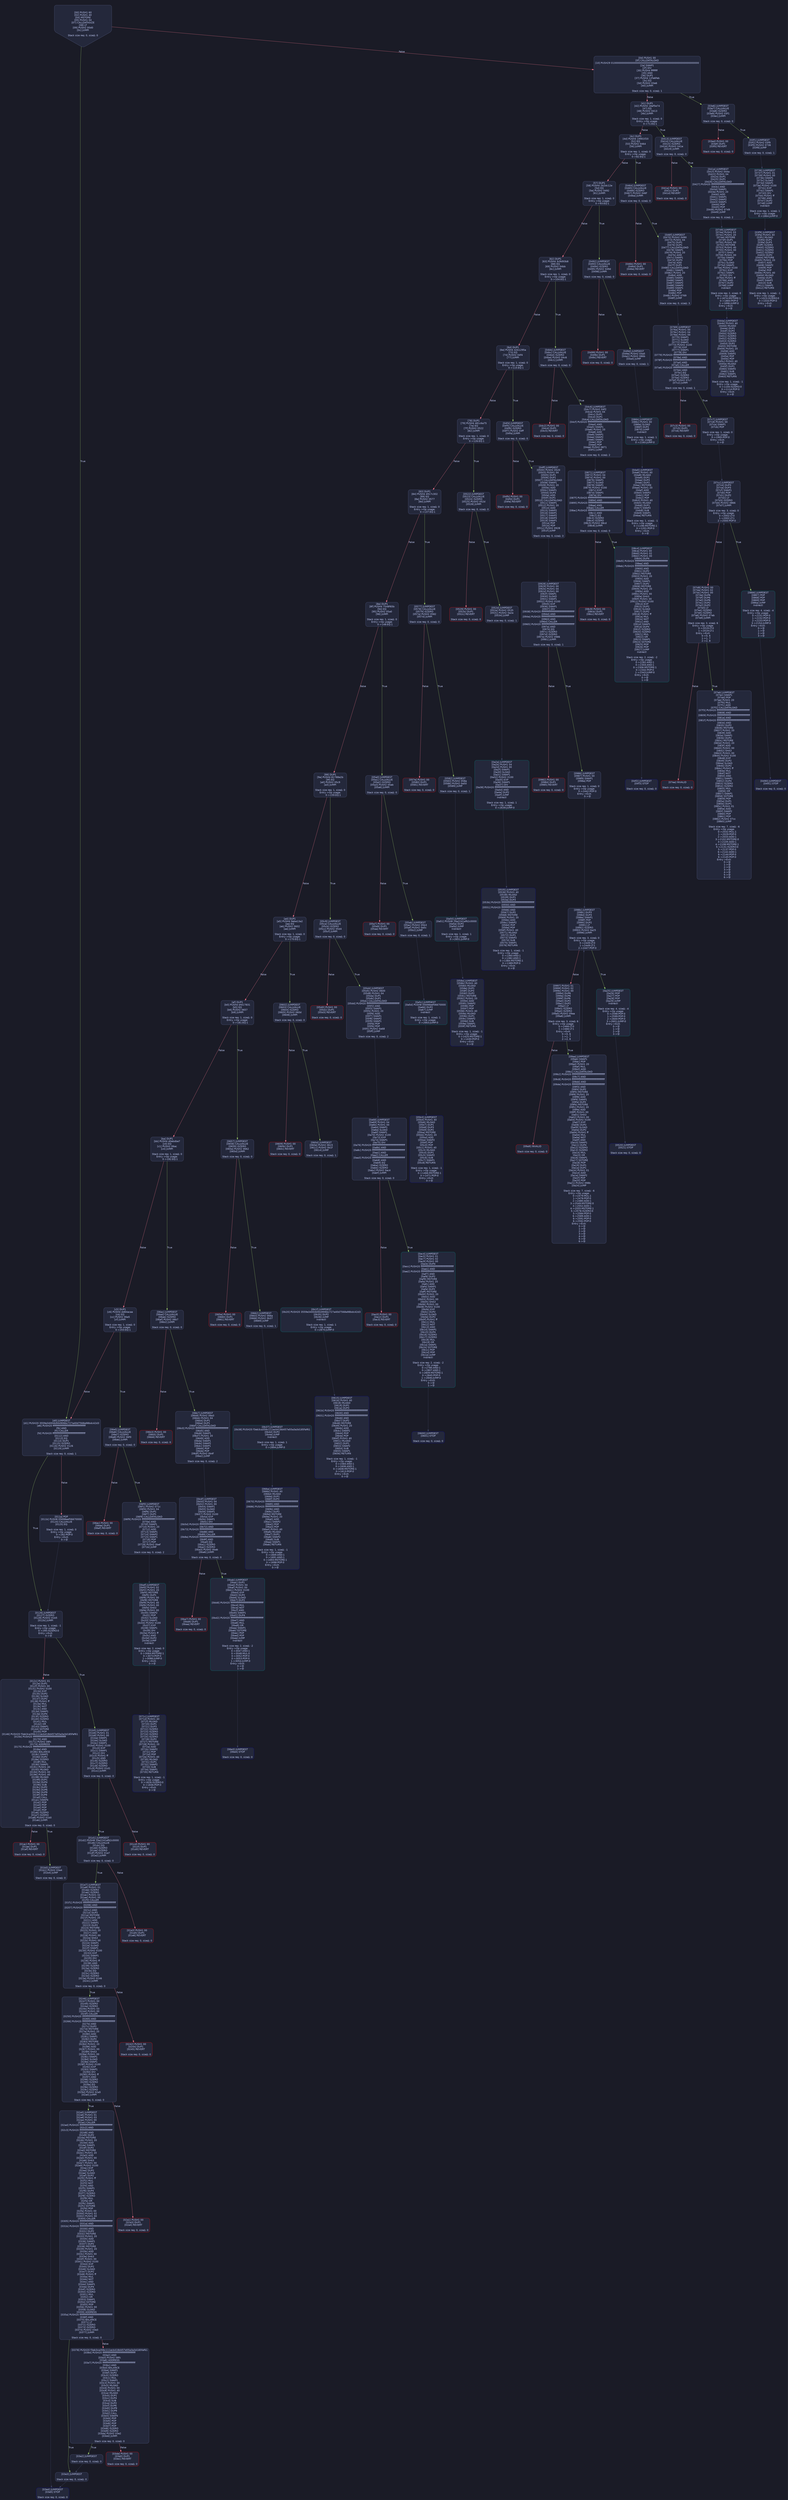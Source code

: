 digraph G {
    node [shape=box, style="filled, rounded", color="#565f89", fontcolor="#c0caf5", fontname="Helvetica", fillcolor="#24283b"];
    edge [color="#414868", fontcolor="#c0caf5", fontname="Helvetica"];
    bgcolor="#1a1b26";
    0 [ label = "[00] PUSH1 60
[02] PUSH1 40
[04] MSTORE
[05] PUSH1 04
[07] CALLDATASIZE
[08] LT
[09] PUSH2 00d0
[0c] JUMPI

Stack size req: 0, sizeΔ: 0
" shape = invhouse]
    1 [ label = "[0d] PUSH1 00
[0f] CALLDATALOAD
[10] PUSH29 0100000000000000000000000000000000000000000000000000000000
[2e] SWAP1
[2f] DIV
[30] PUSH4 ffffffff
[35] AND
[36] DUP1
[37] PUSH4 12fa6feb
[3c] EQ
[3d] PUSH2 03e6
[40] JUMPI

Stack size req: 0, sizeΔ: 1
"]
    2 [ label = "[41] DUP1
[42] PUSH4 18af5e74
[47] EQ
[48] PUSH2 0413
[4b] JUMPI

Stack size req: 1, sizeΔ: 0
Entry->Op usage:
	0->71:EQ:1
"]
    3 [ label = "[4c] DUP1
[4d] PUSH4 19901f20
[52] EQ
[53] PUSH2 0464
[56] JUMPI

Stack size req: 1, sizeΔ: 0
Entry->Op usage:
	0->82:EQ:1
"]
    4 [ label = "[57] DUP1
[58] PUSH4 2b2dc12e
[5d] EQ
[5e] PUSH2 0492
[61] JUMPI

Stack size req: 1, sizeΔ: 0
Entry->Op usage:
	0->93:EQ:1
"]
    5 [ label = "[62] DUP1
[63] PUSH4 3c9d93b8
[68] EQ
[69] PUSH2 04bb
[6c] JUMPI

Stack size req: 1, sizeΔ: 0
Entry->Op usage:
	0->104:EQ:1
"]
    6 [ label = "[6d] DUP1
[6e] PUSH4 42b1295a
[73] EQ
[74] PUSH2 04f4
[77] JUMPI

Stack size req: 1, sizeΔ: 0
Entry->Op usage:
	0->115:EQ:1
"]
    7 [ label = "[78] DUP1
[79] PUSH4 481c6a75
[7e] EQ
[7f] PUSH2 0522
[82] JUMPI

Stack size req: 1, sizeΔ: 0
Entry->Op usage:
	0->126:EQ:1
"]
    8 [ label = "[83] DUP1
[84] PUSH4 4917c302
[89] EQ
[8a] PUSH2 0577
[8d] JUMPI

Stack size req: 1, sizeΔ: 0
Entry->Op usage:
	0->137:EQ:1
"]
    9 [ label = "[8e] DUP1
[8f] PUSH4 7548f65b
[94] EQ
[95] PUSH2 05a0
[98] JUMPI

Stack size req: 1, sizeΔ: 0
Entry->Op usage:
	0->148:EQ:1
"]
    10 [ label = "[99] DUP1
[9a] PUSH4 81788e2b
[9f] EQ
[a0] PUSH2 05c9
[a3] JUMPI

Stack size req: 1, sizeΔ: 0
Entry->Op usage:
	0->159:EQ:1
"]
    11 [ label = "[a4] DUP1
[a5] PUSH4 9ebe13a2
[aa] EQ
[ab] PUSH2 0602
[ae] JUMPI

Stack size req: 1, sizeΔ: 0
Entry->Op usage:
	0->170:EQ:1
"]
    12 [ label = "[af] DUP1
[b0] PUSH4 bfd17831
[b5] EQ
[b6] PUSH2 0657
[b9] JUMPI

Stack size req: 1, sizeΔ: 0
Entry->Op usage:
	0->181:EQ:1
"]
    13 [ label = "[ba] DUP1
[bb] PUSH4 d0ebdbe7
[c0] EQ
[c1] PUSH2 06ac
[c4] JUMPI

Stack size req: 1, sizeΔ: 0
Entry->Op usage:
	0->192:EQ:1
"]
    14 [ label = "[c5] DUP1
[c6] PUSH4 dd84acaa
[cb] EQ
[cc] PUSH2 06e5
[cf] JUMPI

Stack size req: 1, sizeΔ: 0
Entry->Op usage:
	0->203:EQ:1
"]
    15 [ label = "[d0] JUMPDEST
[d1] PUSH20 3559e34004b944906bc727a40d7568a98bdc42d3
[e6] PUSH20 ffffffffffffffffffffffffffffffffffffffff
[fb] AND
[fc] CALLER
[fd] PUSH20 ffffffffffffffffffffffffffffffffffffffff
[0112] AND
[0113] EQ
[0114] DUP1
[0115] ISZERO
[0116] PUSH2 0126
[0119] JUMPI

Stack size req: 0, sizeΔ: 1
"]
    16 [ label = "[011a] POP
[011b] PUSH8 05698eef06670000
[0124] CALLVALUE
[0125] EQ

Stack size req: 1, sizeΔ: 0
Entry->Op usage:
	0->282:POP:0
Entry->Exit:
	0->😵
"]
    17 [ label = "[0126] JUMPDEST
[0127] ISZERO
[0128] PUSH2 01b5
[012b] JUMPI

Stack size req: 1, sizeΔ: -1
Entry->Op usage:
	0->295:ISZERO:0
Entry->Exit:
	0->😵
"]
    18 [ label = "[012c] PUSH1 01
[012e] DUP1
[012f] PUSH1 00
[0131] PUSH2 0100
[0134] EXP
[0135] DUP2
[0136] SLOAD
[0137] DUP2
[0138] PUSH1 ff
[013a] MUL
[013b] NOT
[013c] AND
[013d] SWAP1
[013e] DUP4
[013f] ISZERO
[0140] ISZERO
[0141] MUL
[0142] OR
[0143] SWAP1
[0144] SSTORE
[0145] POP
[0146] PUSH20 f3eb3ca356c111ecb418d457e55a3a3d185faf61
[015b] PUSH20 ffffffffffffffffffffffffffffffffffffffff
[0170] AND
[0171] PUSH2 08fc
[0174] ADDRESS
[0175] PUSH20 ffffffffffffffffffffffffffffffffffffffff
[018a] AND
[018b] BALANCE
[018c] SWAP1
[018d] DUP2
[018e] ISZERO
[018f] MUL
[0190] SWAP1
[0191] PUSH1 40
[0193] MLOAD
[0194] PUSH1 00
[0196] PUSH1 40
[0198] MLOAD
[0199] DUP1
[019a] DUP4
[019b] SUB
[019c] DUP2
[019d] DUP6
[019e] DUP9
[019f] DUP9
[01a0] CALL
[01a1] SWAP4
[01a2] POP
[01a3] POP
[01a4] POP
[01a5] POP
[01a6] ISZERO
[01a7] ISZERO
[01a8] PUSH2 01b0
[01ab] JUMPI

Stack size req: 0, sizeΔ: 0
"]
    19 [ label = "[01ac] PUSH1 00
[01ae] DUP1
[01af] REVERT

Stack size req: 0, sizeΔ: 0
" color = "red"]
    20 [ label = "[01b0] JUMPDEST
[01b1] PUSH2 03e4
[01b4] JUMP

Stack size req: 0, sizeΔ: 0
"]
    21 [ label = "[01b5] JUMPDEST
[01b6] PUSH1 01
[01b8] PUSH1 00
[01ba] SWAP1
[01bb] SLOAD
[01bc] SWAP1
[01bd] PUSH2 0100
[01c0] EXP
[01c1] SWAP1
[01c2] DIV
[01c3] PUSH1 ff
[01c5] AND
[01c6] ISZERO
[01c7] ISZERO
[01c8] ISZERO
[01c9] PUSH2 01d1
[01cc] JUMPI

Stack size req: 0, sizeΔ: 0
"]
    22 [ label = "[01cd] PUSH1 00
[01cf] DUP1
[01d0] REVERT

Stack size req: 0, sizeΔ: 0
" color = "red"]
    23 [ label = "[01d1] JUMPDEST
[01d2] PUSH8 29a2241af62c0000
[01db] CALLVALUE
[01dc] EQ
[01dd] ISZERO
[01de] ISZERO
[01df] PUSH2 01e7
[01e2] JUMPI

Stack size req: 0, sizeΔ: 0
"]
    24 [ label = "[01e3] PUSH1 00
[01e5] DUP1
[01e6] REVERT

Stack size req: 0, sizeΔ: 0
" color = "red"]
    25 [ label = "[01e7] JUMPDEST
[01e8] PUSH1 01
[01ea] ISZERO
[01eb] ISZERO
[01ec] PUSH1 02
[01ee] PUSH1 00
[01f0] CALLER
[01f1] PUSH20 ffffffffffffffffffffffffffffffffffffffff
[0206] AND
[0207] PUSH20 ffffffffffffffffffffffffffffffffffffffff
[021c] AND
[021d] DUP2
[021e] MSTORE
[021f] PUSH1 20
[0221] ADD
[0222] SWAP1
[0223] DUP2
[0224] MSTORE
[0225] PUSH1 20
[0227] ADD
[0228] PUSH1 00
[022a] SHA3
[022b] PUSH1 00
[022d] SWAP1
[022e] SLOAD
[022f] SWAP1
[0230] PUSH2 0100
[0233] EXP
[0234] SWAP1
[0235] DIV
[0236] PUSH1 ff
[0238] AND
[0239] ISZERO
[023a] ISZERO
[023b] EQ
[023c] ISZERO
[023d] ISZERO
[023e] PUSH2 0246
[0241] JUMPI

Stack size req: 0, sizeΔ: 0
"]
    26 [ label = "[0242] PUSH1 00
[0244] DUP1
[0245] REVERT

Stack size req: 0, sizeΔ: 0
" color = "red"]
    27 [ label = "[0246] JUMPDEST
[0247] PUSH1 00
[0249] ISZERO
[024a] ISZERO
[024b] PUSH1 03
[024d] PUSH1 00
[024f] CALLER
[0250] PUSH20 ffffffffffffffffffffffffffffffffffffffff
[0265] AND
[0266] PUSH20 ffffffffffffffffffffffffffffffffffffffff
[027b] AND
[027c] DUP2
[027d] MSTORE
[027e] PUSH1 20
[0280] ADD
[0281] SWAP1
[0282] DUP2
[0283] MSTORE
[0284] PUSH1 20
[0286] ADD
[0287] PUSH1 00
[0289] SHA3
[028a] PUSH1 00
[028c] SWAP1
[028d] SLOAD
[028e] SWAP1
[028f] PUSH2 0100
[0292] EXP
[0293] SWAP1
[0294] DIV
[0295] PUSH1 ff
[0297] AND
[0298] ISZERO
[0299] ISZERO
[029a] EQ
[029b] ISZERO
[029c] ISZERO
[029d] PUSH2 02a5
[02a0] JUMPI

Stack size req: 0, sizeΔ: 0
"]
    28 [ label = "[02a1] PUSH1 00
[02a3] DUP1
[02a4] REVERT

Stack size req: 0, sizeΔ: 0
" color = "red"]
    29 [ label = "[02a5] JUMPDEST
[02a6] PUSH1 01
[02a8] PUSH1 03
[02aa] PUSH1 00
[02ac] CALLER
[02ad] PUSH20 ffffffffffffffffffffffffffffffffffffffff
[02c2] AND
[02c3] PUSH20 ffffffffffffffffffffffffffffffffffffffff
[02d8] AND
[02d9] DUP2
[02da] MSTORE
[02db] PUSH1 20
[02dd] ADD
[02de] SWAP1
[02df] DUP2
[02e0] MSTORE
[02e1] PUSH1 20
[02e3] ADD
[02e4] PUSH1 00
[02e6] SHA3
[02e7] PUSH1 00
[02e9] PUSH2 0100
[02ec] EXP
[02ed] DUP2
[02ee] SLOAD
[02ef] DUP2
[02f0] PUSH1 ff
[02f2] MUL
[02f3] NOT
[02f4] AND
[02f5] SWAP1
[02f6] DUP4
[02f7] ISZERO
[02f8] ISZERO
[02f9] MUL
[02fa] OR
[02fb] SWAP1
[02fc] SSTORE
[02fd] POP
[02fe] PUSH1 00
[0300] PUSH1 02
[0302] PUSH1 00
[0304] CALLER
[0305] PUSH20 ffffffffffffffffffffffffffffffffffffffff
[031a] AND
[031b] PUSH20 ffffffffffffffffffffffffffffffffffffffff
[0330] AND
[0331] DUP2
[0332] MSTORE
[0333] PUSH1 20
[0335] ADD
[0336] SWAP1
[0337] DUP2
[0338] MSTORE
[0339] PUSH1 20
[033b] ADD
[033c] PUSH1 00
[033e] SHA3
[033f] PUSH1 00
[0341] PUSH2 0100
[0344] EXP
[0345] DUP2
[0346] SLOAD
[0347] DUP2
[0348] PUSH1 ff
[034a] MUL
[034b] NOT
[034c] AND
[034d] SWAP1
[034e] DUP4
[034f] ISZERO
[0350] ISZERO
[0351] MUL
[0352] OR
[0353] SWAP1
[0354] SSTORE
[0355] POP
[0356] PUSH1 00
[0358] SLOAD
[0359] ADDRESS
[035a] PUSH20 ffffffffffffffffffffffffffffffffffffffff
[036f] AND
[0370] BALANCE
[0371] LT
[0372] ISZERO
[0373] ISZERO
[0374] PUSH2 03e3
[0377] JUMPI

Stack size req: 0, sizeΔ: 0
"]
    30 [ label = "[0378] PUSH20 f3eb3ca356c111ecb418d457e55a3a3d185faf61
[038d] PUSH20 ffffffffffffffffffffffffffffffffffffffff
[03a2] AND
[03a3] PUSH2 08fc
[03a6] ADDRESS
[03a7] PUSH20 ffffffffffffffffffffffffffffffffffffffff
[03bc] AND
[03bd] BALANCE
[03be] SWAP1
[03bf] DUP2
[03c0] ISZERO
[03c1] MUL
[03c2] SWAP1
[03c3] PUSH1 40
[03c5] MLOAD
[03c6] PUSH1 00
[03c8] PUSH1 40
[03ca] MLOAD
[03cb] DUP1
[03cc] DUP4
[03cd] SUB
[03ce] DUP2
[03cf] DUP6
[03d0] DUP9
[03d1] DUP9
[03d2] CALL
[03d3] SWAP4
[03d4] POP
[03d5] POP
[03d6] POP
[03d7] POP
[03d8] ISZERO
[03d9] ISZERO
[03da] PUSH2 03e2
[03dd] JUMPI

Stack size req: 0, sizeΔ: 0
"]
    31 [ label = "[03de] PUSH1 00
[03e0] DUP1
[03e1] REVERT

Stack size req: 0, sizeΔ: 0
" color = "red"]
    32 [ label = "[03e2] JUMPDEST

Stack size req: 0, sizeΔ: 0
"]
    33 [ label = "[03e3] JUMPDEST

Stack size req: 0, sizeΔ: 0
"]
    34 [ label = "[03e4] JUMPDEST
[03e5] STOP

Stack size req: 0, sizeΔ: 0
" color = "darkblue"]
    35 [ label = "[03e6] JUMPDEST
[03e7] CALLVALUE
[03e8] ISZERO
[03e9] PUSH2 03f1
[03ec] JUMPI

Stack size req: 0, sizeΔ: 0
"]
    36 [ label = "[03ed] PUSH1 00
[03ef] DUP1
[03f0] REVERT

Stack size req: 0, sizeΔ: 0
" color = "red"]
    37 [ label = "[03f1] JUMPDEST
[03f2] PUSH2 03f9
[03f5] PUSH2 0736
[03f8] JUMP

Stack size req: 0, sizeΔ: 1
"]
    38 [ label = "[03f9] JUMPDEST
[03fa] PUSH1 40
[03fc] MLOAD
[03fd] DUP1
[03fe] DUP3
[03ff] ISZERO
[0400] ISZERO
[0401] ISZERO
[0402] ISZERO
[0403] DUP2
[0404] MSTORE
[0405] PUSH1 20
[0407] ADD
[0408] SWAP2
[0409] POP
[040a] POP
[040b] PUSH1 40
[040d] MLOAD
[040e] DUP1
[040f] SWAP2
[0410] SUB
[0411] SWAP1
[0412] RETURN

Stack size req: 1, sizeΔ: -1
Entry->Op usage:
	0->1023:ISZERO:0
	0->1033:POP:0
Entry->Exit:
	0->😵
" color = "darkblue"]
    39 [ label = "[0413] JUMPDEST
[0414] CALLVALUE
[0415] ISZERO
[0416] PUSH2 041e
[0419] JUMPI

Stack size req: 0, sizeΔ: 0
"]
    40 [ label = "[041a] PUSH1 00
[041c] DUP1
[041d] REVERT

Stack size req: 0, sizeΔ: 0
" color = "red"]
    41 [ label = "[041e] JUMPDEST
[041f] PUSH2 044a
[0422] PUSH1 04
[0424] DUP1
[0425] DUP1
[0426] CALLDATALOAD
[0427] PUSH20 ffffffffffffffffffffffffffffffffffffffff
[043c] AND
[043d] SWAP1
[043e] PUSH1 20
[0440] ADD
[0441] SWAP1
[0442] SWAP2
[0443] SWAP1
[0444] POP
[0445] POP
[0446] PUSH2 0749
[0449] JUMP

Stack size req: 0, sizeΔ: 2
"]
    42 [ label = "[044a] JUMPDEST
[044b] PUSH1 40
[044d] MLOAD
[044e] DUP1
[044f] DUP3
[0450] ISZERO
[0451] ISZERO
[0452] ISZERO
[0453] ISZERO
[0454] DUP2
[0455] MSTORE
[0456] PUSH1 20
[0458] ADD
[0459] SWAP2
[045a] POP
[045b] POP
[045c] PUSH1 40
[045e] MLOAD
[045f] DUP1
[0460] SWAP2
[0461] SUB
[0462] SWAP1
[0463] RETURN

Stack size req: 1, sizeΔ: -1
Entry->Op usage:
	0->1104:ISZERO:0
	0->1114:POP:0
Entry->Exit:
	0->😵
" color = "darkblue"]
    43 [ label = "[0464] JUMPDEST
[0465] CALLVALUE
[0466] ISZERO
[0467] PUSH2 046f
[046a] JUMPI

Stack size req: 0, sizeΔ: 0
"]
    44 [ label = "[046b] PUSH1 00
[046d] DUP1
[046e] REVERT

Stack size req: 0, sizeΔ: 0
" color = "red"]
    45 [ label = "[046f] JUMPDEST
[0470] PUSH2 0490
[0473] PUSH1 04
[0475] DUP1
[0476] DUP1
[0477] CALLDATALOAD
[0478] SWAP1
[0479] PUSH1 20
[047b] ADD
[047c] SWAP1
[047d] DUP3
[047e] ADD
[047f] DUP1
[0480] CALLDATALOAD
[0481] SWAP1
[0482] PUSH1 20
[0484] ADD
[0485] SWAP2
[0486] SWAP1
[0487] SWAP2
[0488] SWAP3
[0489] SWAP1
[048a] POP
[048b] POP
[048c] PUSH2 0769
[048f] JUMP

Stack size req: 0, sizeΔ: 3
"]
    46 [ label = "[0490] JUMPDEST
[0491] STOP

Stack size req: 0, sizeΔ: 0
" color = "darkblue"]
    47 [ label = "[0492] JUMPDEST
[0493] CALLVALUE
[0494] ISZERO
[0495] PUSH2 049d
[0498] JUMPI

Stack size req: 0, sizeΔ: 0
"]
    48 [ label = "[0499] PUSH1 00
[049b] DUP1
[049c] REVERT

Stack size req: 0, sizeΔ: 0
" color = "red"]
    49 [ label = "[049d] JUMPDEST
[049e] PUSH2 04a5
[04a1] PUSH2 086b
[04a4] JUMP

Stack size req: 0, sizeΔ: 1
"]
    50 [ label = "[04a5] JUMPDEST
[04a6] PUSH1 40
[04a8] MLOAD
[04a9] DUP1
[04aa] DUP3
[04ab] DUP2
[04ac] MSTORE
[04ad] PUSH1 20
[04af] ADD
[04b0] SWAP2
[04b1] POP
[04b2] POP
[04b3] PUSH1 40
[04b5] MLOAD
[04b6] DUP1
[04b7] SWAP2
[04b8] SUB
[04b9] SWAP1
[04ba] RETURN

Stack size req: 1, sizeΔ: -1
Entry->Op usage:
	0->1196:MSTORE:1
	0->1201:POP:0
Entry->Exit:
	0->😵
" color = "darkblue"]
    51 [ label = "[04bb] JUMPDEST
[04bc] CALLVALUE
[04bd] ISZERO
[04be] PUSH2 04c6
[04c1] JUMPI

Stack size req: 0, sizeΔ: 0
"]
    52 [ label = "[04c2] PUSH1 00
[04c4] DUP1
[04c5] REVERT

Stack size req: 0, sizeΔ: 0
" color = "red"]
    53 [ label = "[04c6] JUMPDEST
[04c7] PUSH2 04f2
[04ca] PUSH1 04
[04cc] DUP1
[04cd] DUP1
[04ce] CALLDATALOAD
[04cf] PUSH20 ffffffffffffffffffffffffffffffffffffffff
[04e4] AND
[04e5] SWAP1
[04e6] PUSH1 20
[04e8] ADD
[04e9] SWAP1
[04ea] SWAP2
[04eb] SWAP1
[04ec] POP
[04ed] POP
[04ee] PUSH2 0871
[04f1] JUMP

Stack size req: 0, sizeΔ: 2
"]
    54 [ label = "[04f2] JUMPDEST
[04f3] STOP

Stack size req: 0, sizeΔ: 0
" color = "darkblue"]
    55 [ label = "[04f4] JUMPDEST
[04f5] CALLVALUE
[04f6] ISZERO
[04f7] PUSH2 04ff
[04fa] JUMPI

Stack size req: 0, sizeΔ: 0
"]
    56 [ label = "[04fb] PUSH1 00
[04fd] DUP1
[04fe] REVERT

Stack size req: 0, sizeΔ: 0
" color = "red"]
    57 [ label = "[04ff] JUMPDEST
[0500] PUSH2 0520
[0503] PUSH1 04
[0505] DUP1
[0506] DUP1
[0507] CALLDATALOAD
[0508] SWAP1
[0509] PUSH1 20
[050b] ADD
[050c] SWAP1
[050d] DUP3
[050e] ADD
[050f] DUP1
[0510] CALLDATALOAD
[0511] SWAP1
[0512] PUSH1 20
[0514] ADD
[0515] SWAP2
[0516] SWAP1
[0517] SWAP2
[0518] SWAP3
[0519] SWAP1
[051a] POP
[051b] POP
[051c] PUSH2 0928
[051f] JUMP

Stack size req: 0, sizeΔ: 3
"]
    58 [ label = "[0520] JUMPDEST
[0521] STOP

Stack size req: 0, sizeΔ: 0
" color = "darkblue"]
    59 [ label = "[0522] JUMPDEST
[0523] CALLVALUE
[0524] ISZERO
[0525] PUSH2 052d
[0528] JUMPI

Stack size req: 0, sizeΔ: 0
"]
    60 [ label = "[0529] PUSH1 00
[052b] DUP1
[052c] REVERT

Stack size req: 0, sizeΔ: 0
" color = "red"]
    61 [ label = "[052d] JUMPDEST
[052e] PUSH2 0535
[0531] PUSH2 0a2a
[0534] JUMP

Stack size req: 0, sizeΔ: 1
"]
    62 [ label = "[0535] JUMPDEST
[0536] PUSH1 40
[0538] MLOAD
[0539] DUP1
[053a] DUP3
[053b] PUSH20 ffffffffffffffffffffffffffffffffffffffff
[0550] AND
[0551] PUSH20 ffffffffffffffffffffffffffffffffffffffff
[0566] AND
[0567] DUP2
[0568] MSTORE
[0569] PUSH1 20
[056b] ADD
[056c] SWAP2
[056d] POP
[056e] POP
[056f] PUSH1 40
[0571] MLOAD
[0572] DUP1
[0573] SWAP2
[0574] SUB
[0575] SWAP1
[0576] RETURN

Stack size req: 1, sizeΔ: -1
Entry->Op usage:
	0->1360:AND:1
	0->1382:AND:1
	0->1384:MSTORE:1
	0->1389:POP:0
Entry->Exit:
	0->😵
" color = "darkblue"]
    63 [ label = "[0577] JUMPDEST
[0578] CALLVALUE
[0579] ISZERO
[057a] PUSH2 0582
[057d] JUMPI

Stack size req: 0, sizeΔ: 0
"]
    64 [ label = "[057e] PUSH1 00
[0580] DUP1
[0581] REVERT

Stack size req: 0, sizeΔ: 0
" color = "red"]
    65 [ label = "[0582] JUMPDEST
[0583] PUSH2 058a
[0586] PUSH2 0a50
[0589] JUMP

Stack size req: 0, sizeΔ: 1
"]
    66 [ label = "[058a] JUMPDEST
[058b] PUSH1 40
[058d] MLOAD
[058e] DUP1
[058f] DUP3
[0590] DUP2
[0591] MSTORE
[0592] PUSH1 20
[0594] ADD
[0595] SWAP2
[0596] POP
[0597] POP
[0598] PUSH1 40
[059a] MLOAD
[059b] DUP1
[059c] SWAP2
[059d] SUB
[059e] SWAP1
[059f] RETURN

Stack size req: 1, sizeΔ: -1
Entry->Op usage:
	0->1425:MSTORE:1
	0->1430:POP:0
Entry->Exit:
	0->😵
" color = "darkblue"]
    67 [ label = "[05a0] JUMPDEST
[05a1] CALLVALUE
[05a2] ISZERO
[05a3] PUSH2 05ab
[05a6] JUMPI

Stack size req: 0, sizeΔ: 0
"]
    68 [ label = "[05a7] PUSH1 00
[05a9] DUP1
[05aa] REVERT

Stack size req: 0, sizeΔ: 0
" color = "red"]
    69 [ label = "[05ab] JUMPDEST
[05ac] PUSH2 05b3
[05af] PUSH2 0a5c
[05b2] JUMP

Stack size req: 0, sizeΔ: 1
"]
    70 [ label = "[05b3] JUMPDEST
[05b4] PUSH1 40
[05b6] MLOAD
[05b7] DUP1
[05b8] DUP3
[05b9] DUP2
[05ba] MSTORE
[05bb] PUSH1 20
[05bd] ADD
[05be] SWAP2
[05bf] POP
[05c0] POP
[05c1] PUSH1 40
[05c3] MLOAD
[05c4] DUP1
[05c5] SWAP2
[05c6] SUB
[05c7] SWAP1
[05c8] RETURN

Stack size req: 1, sizeΔ: -1
Entry->Op usage:
	0->1466:MSTORE:1
	0->1471:POP:0
Entry->Exit:
	0->😵
" color = "darkblue"]
    71 [ label = "[05c9] JUMPDEST
[05ca] CALLVALUE
[05cb] ISZERO
[05cc] PUSH2 05d4
[05cf] JUMPI

Stack size req: 0, sizeΔ: 0
"]
    72 [ label = "[05d0] PUSH1 00
[05d2] DUP1
[05d3] REVERT

Stack size req: 0, sizeΔ: 0
" color = "red"]
    73 [ label = "[05d4] JUMPDEST
[05d5] PUSH2 0600
[05d8] PUSH1 04
[05da] DUP1
[05db] DUP1
[05dc] CALLDATALOAD
[05dd] PUSH20 ffffffffffffffffffffffffffffffffffffffff
[05f2] AND
[05f3] SWAP1
[05f4] PUSH1 20
[05f6] ADD
[05f7] SWAP1
[05f8] SWAP2
[05f9] SWAP1
[05fa] POP
[05fb] POP
[05fc] PUSH2 0a68
[05ff] JUMP

Stack size req: 0, sizeΔ: 2
"]
    74 [ label = "[0600] JUMPDEST
[0601] STOP

Stack size req: 0, sizeΔ: 0
" color = "darkblue"]
    75 [ label = "[0602] JUMPDEST
[0603] CALLVALUE
[0604] ISZERO
[0605] PUSH2 060d
[0608] JUMPI

Stack size req: 0, sizeΔ: 0
"]
    76 [ label = "[0609] PUSH1 00
[060b] DUP1
[060c] REVERT

Stack size req: 0, sizeΔ: 0
" color = "red"]
    77 [ label = "[060d] JUMPDEST
[060e] PUSH2 0615
[0611] PUSH2 0b1f
[0614] JUMP

Stack size req: 0, sizeΔ: 1
"]
    78 [ label = "[0615] JUMPDEST
[0616] PUSH1 40
[0618] MLOAD
[0619] DUP1
[061a] DUP3
[061b] PUSH20 ffffffffffffffffffffffffffffffffffffffff
[0630] AND
[0631] PUSH20 ffffffffffffffffffffffffffffffffffffffff
[0646] AND
[0647] DUP2
[0648] MSTORE
[0649] PUSH1 20
[064b] ADD
[064c] SWAP2
[064d] POP
[064e] POP
[064f] PUSH1 40
[0651] MLOAD
[0652] DUP1
[0653] SWAP2
[0654] SUB
[0655] SWAP1
[0656] RETURN

Stack size req: 1, sizeΔ: -1
Entry->Op usage:
	0->1584:AND:1
	0->1606:AND:1
	0->1608:MSTORE:1
	0->1613:POP:0
Entry->Exit:
	0->😵
" color = "darkblue"]
    79 [ label = "[0657] JUMPDEST
[0658] CALLVALUE
[0659] ISZERO
[065a] PUSH2 0662
[065d] JUMPI

Stack size req: 0, sizeΔ: 0
"]
    80 [ label = "[065e] PUSH1 00
[0660] DUP1
[0661] REVERT

Stack size req: 0, sizeΔ: 0
" color = "red"]
    81 [ label = "[0662] JUMPDEST
[0663] PUSH2 066a
[0666] PUSH2 0b37
[0669] JUMP

Stack size req: 0, sizeΔ: 1
"]
    82 [ label = "[066a] JUMPDEST
[066b] PUSH1 40
[066d] MLOAD
[066e] DUP1
[066f] DUP3
[0670] PUSH20 ffffffffffffffffffffffffffffffffffffffff
[0685] AND
[0686] PUSH20 ffffffffffffffffffffffffffffffffffffffff
[069b] AND
[069c] DUP2
[069d] MSTORE
[069e] PUSH1 20
[06a0] ADD
[06a1] SWAP2
[06a2] POP
[06a3] POP
[06a4] PUSH1 40
[06a6] MLOAD
[06a7] DUP1
[06a8] SWAP2
[06a9] SUB
[06aa] SWAP1
[06ab] RETURN

Stack size req: 1, sizeΔ: -1
Entry->Op usage:
	0->1669:AND:1
	0->1691:AND:1
	0->1693:MSTORE:1
	0->1698:POP:0
Entry->Exit:
	0->😵
" color = "darkblue"]
    83 [ label = "[06ac] JUMPDEST
[06ad] CALLVALUE
[06ae] ISZERO
[06af] PUSH2 06b7
[06b2] JUMPI

Stack size req: 0, sizeΔ: 0
"]
    84 [ label = "[06b3] PUSH1 00
[06b5] DUP1
[06b6] REVERT

Stack size req: 0, sizeΔ: 0
" color = "red"]
    85 [ label = "[06b7] JUMPDEST
[06b8] PUSH2 06e3
[06bb] PUSH1 04
[06bd] DUP1
[06be] DUP1
[06bf] CALLDATALOAD
[06c0] PUSH20 ffffffffffffffffffffffffffffffffffffffff
[06d5] AND
[06d6] SWAP1
[06d7] PUSH1 20
[06d9] ADD
[06da] SWAP1
[06db] SWAP2
[06dc] SWAP1
[06dd] POP
[06de] POP
[06df] PUSH2 0b4f
[06e2] JUMP

Stack size req: 0, sizeΔ: 2
"]
    86 [ label = "[06e3] JUMPDEST
[06e4] STOP

Stack size req: 0, sizeΔ: 0
" color = "darkblue"]
    87 [ label = "[06e5] JUMPDEST
[06e6] CALLVALUE
[06e7] ISZERO
[06e8] PUSH2 06f0
[06eb] JUMPI

Stack size req: 0, sizeΔ: 0
"]
    88 [ label = "[06ec] PUSH1 00
[06ee] DUP1
[06ef] REVERT

Stack size req: 0, sizeΔ: 0
" color = "red"]
    89 [ label = "[06f0] JUMPDEST
[06f1] PUSH2 071c
[06f4] PUSH1 04
[06f6] DUP1
[06f7] DUP1
[06f8] CALLDATALOAD
[06f9] PUSH20 ffffffffffffffffffffffffffffffffffffffff
[070e] AND
[070f] SWAP1
[0710] PUSH1 20
[0712] ADD
[0713] SWAP1
[0714] SWAP2
[0715] SWAP1
[0716] POP
[0717] POP
[0718] PUSH2 0bef
[071b] JUMP

Stack size req: 0, sizeΔ: 2
"]
    90 [ label = "[071c] JUMPDEST
[071d] PUSH1 40
[071f] MLOAD
[0720] DUP1
[0721] DUP3
[0722] ISZERO
[0723] ISZERO
[0724] ISZERO
[0725] ISZERO
[0726] DUP2
[0727] MSTORE
[0728] PUSH1 20
[072a] ADD
[072b] SWAP2
[072c] POP
[072d] POP
[072e] PUSH1 40
[0730] MLOAD
[0731] DUP1
[0732] SWAP2
[0733] SUB
[0734] SWAP1
[0735] RETURN

Stack size req: 1, sizeΔ: -1
Entry->Op usage:
	0->1826:ISZERO:0
	0->1836:POP:0
Entry->Exit:
	0->😵
" color = "darkblue"]
    91 [ label = "[0736] JUMPDEST
[0737] PUSH1 01
[0739] PUSH1 00
[073b] SWAP1
[073c] SLOAD
[073d] SWAP1
[073e] PUSH2 0100
[0741] EXP
[0742] SWAP1
[0743] DIV
[0744] PUSH1 ff
[0746] AND
[0747] DUP2
[0748] JUMP
Indirect!

Stack size req: 1, sizeΔ: 1
Entry->Op usage:
	0->1864:JUMP:0
" color = "teal"]
    92 [ label = "[0749] JUMPDEST
[074a] PUSH1 03
[074c] PUSH1 20
[074e] MSTORE
[074f] DUP1
[0750] PUSH1 00
[0752] MSTORE
[0753] PUSH1 40
[0755] PUSH1 00
[0757] SHA3
[0758] PUSH1 00
[075a] SWAP2
[075b] POP
[075c] SLOAD
[075d] SWAP1
[075e] PUSH2 0100
[0761] EXP
[0762] SWAP1
[0763] DIV
[0764] PUSH1 ff
[0766] AND
[0767] DUP2
[0768] JUMP
Indirect!

Stack size req: 2, sizeΔ: 0
Entry->Op usage:
	0->1874:MSTORE:1
	0->1883:POP:0
	1->1896:JUMP:0
Entry->Exit:
	0->😵
" color = "teal"]
    93 [ label = "[0769] JUMPDEST
[076a] PUSH1 00
[076c] PUSH1 04
[076e] PUSH1 00
[0770] SWAP1
[0771] SLOAD
[0772] SWAP1
[0773] PUSH2 0100
[0776] EXP
[0777] SWAP1
[0778] DIV
[0779] PUSH20 ffffffffffffffffffffffffffffffffffffffff
[078e] AND
[078f] PUSH20 ffffffffffffffffffffffffffffffffffffffff
[07a4] AND
[07a5] CALLER
[07a6] PUSH20 ffffffffffffffffffffffffffffffffffffffff
[07bb] AND
[07bc] EQ
[07bd] ISZERO
[07be] ISZERO
[07bf] PUSH2 07c7
[07c2] JUMPI

Stack size req: 0, sizeΔ: 1
"]
    94 [ label = "[07c3] PUSH1 00
[07c5] DUP1
[07c6] REVERT

Stack size req: 0, sizeΔ: 0
" color = "red"]
    95 [ label = "[07c7] JUMPDEST
[07c8] PUSH1 00
[07ca] SWAP1
[07cb] POP

Stack size req: 1, sizeΔ: 0
Entry->Op usage:
	0->1995:POP:0
Entry->Exit:
	0->😵
"]
    96 [ label = "[07cc] JUMPDEST
[07cd] DUP3
[07ce] DUP3
[07cf] SWAP1
[07d0] POP
[07d1] DUP2
[07d2] LT
[07d3] ISZERO
[07d4] PUSH2 0866
[07d7] JUMPI

Stack size req: 3, sizeΔ: 0
Entry->Op usage:
	0->2002:LT:0
	1->2002:LT:1
	2->2000:POP:0
"]
    97 [ label = "[07d8] PUSH1 00
[07da] PUSH1 02
[07dc] PUSH1 00
[07de] DUP6
[07df] DUP6
[07e0] DUP6
[07e1] DUP2
[07e2] DUP2
[07e3] LT
[07e4] ISZERO
[07e5] ISZERO
[07e6] PUSH2 07eb
[07e9] JUMPI

Stack size req: 3, sizeΔ: 6
Entry->Op usage:
	0->2019:LT:0
	1->2019:LT:1
Entry->Exit:
	0->0, 6
	1->1, 7
	2->2, 8
"]
    98 [ label = "[07ea] INVALID

Stack size req: 0, sizeΔ: 0
" color = "red"]
    99 [ label = "[07eb] JUMPDEST
[07ec] SWAP1
[07ed] POP
[07ee] PUSH1 20
[07f0] MUL
[07f1] ADD
[07f2] CALLDATALOAD
[07f3] PUSH20 ffffffffffffffffffffffffffffffffffffffff
[0808] AND
[0809] PUSH20 ffffffffffffffffffffffffffffffffffffffff
[081e] AND
[081f] PUSH20 ffffffffffffffffffffffffffffffffffffffff
[0834] AND
[0835] DUP2
[0836] MSTORE
[0837] PUSH1 20
[0839] ADD
[083a] SWAP1
[083b] DUP2
[083c] MSTORE
[083d] PUSH1 20
[083f] ADD
[0840] PUSH1 00
[0842] SHA3
[0843] PUSH1 00
[0845] PUSH2 0100
[0848] EXP
[0849] DUP2
[084a] SLOAD
[084b] DUP2
[084c] PUSH1 ff
[084e] MUL
[084f] NOT
[0850] AND
[0851] SWAP1
[0852] DUP4
[0853] ISZERO
[0854] ISZERO
[0855] MUL
[0856] OR
[0857] SWAP1
[0858] SSTORE
[0859] POP
[085a] DUP1
[085b] DUP1
[085c] PUSH1 01
[085e] ADD
[085f] SWAP2
[0860] POP
[0861] POP
[0862] PUSH2 07cc
[0865] JUMP

Stack size req: 7, sizeΔ: -6
Entry->Op usage:
	0->2032:MUL:1
	1->2029:POP:0
	2->2033:ADD:1
	3->2102:MSTORE:0
	3->2105:ADD:1
	4->2108:MSTORE:1
	5->2131:ISZERO:0
	5->2137:POP:0
	6->2142:ADD:1
	6->2144:POP:0
	6->2145:POP:0
Entry->Exit:
	0->😵
	1->😵
	2->😵
	3->😵
	4->😵
	5->😵
	6->😵
"]
    100 [ label = "[0866] JUMPDEST
[0867] POP
[0868] POP
[0869] POP
[086a] JUMP
Indirect!

Stack size req: 4, sizeΔ: -4
Entry->Op usage:
	0->2151:POP:0
	1->2152:POP:0
	2->2153:POP:0
	3->2154:JUMP:0
Entry->Exit:
	0->😵
	1->😵
	2->😵
	3->😵
" color = "teal"]
    101 [ label = "[086b] JUMPDEST
[086c] PUSH1 00
[086e] SLOAD
[086f] DUP2
[0870] JUMP
Indirect!

Stack size req: 1, sizeΔ: 1
Entry->Op usage:
	0->2160:JUMP:0
" color = "teal"]
    102 [ label = "[0871] JUMPDEST
[0872] PUSH1 04
[0874] PUSH1 00
[0876] SWAP1
[0877] SLOAD
[0878] SWAP1
[0879] PUSH2 0100
[087c] EXP
[087d] SWAP1
[087e] DIV
[087f] PUSH20 ffffffffffffffffffffffffffffffffffffffff
[0894] AND
[0895] PUSH20 ffffffffffffffffffffffffffffffffffffffff
[08aa] AND
[08ab] CALLER
[08ac] PUSH20 ffffffffffffffffffffffffffffffffffffffff
[08c1] AND
[08c2] EQ
[08c3] ISZERO
[08c4] ISZERO
[08c5] PUSH2 08cd
[08c8] JUMPI

Stack size req: 0, sizeΔ: 0
"]
    103 [ label = "[08c9] PUSH1 00
[08cb] DUP1
[08cc] REVERT

Stack size req: 0, sizeΔ: 0
" color = "red"]
    104 [ label = "[08cd] JUMPDEST
[08ce] PUSH1 00
[08d0] PUSH1 02
[08d2] PUSH1 00
[08d4] DUP4
[08d5] PUSH20 ffffffffffffffffffffffffffffffffffffffff
[08ea] AND
[08eb] PUSH20 ffffffffffffffffffffffffffffffffffffffff
[0900] AND
[0901] DUP2
[0902] MSTORE
[0903] PUSH1 20
[0905] ADD
[0906] SWAP1
[0907] DUP2
[0908] MSTORE
[0909] PUSH1 20
[090b] ADD
[090c] PUSH1 00
[090e] SHA3
[090f] PUSH1 00
[0911] PUSH2 0100
[0914] EXP
[0915] DUP2
[0916] SLOAD
[0917] DUP2
[0918] PUSH1 ff
[091a] MUL
[091b] NOT
[091c] AND
[091d] SWAP1
[091e] DUP4
[091f] ISZERO
[0920] ISZERO
[0921] MUL
[0922] OR
[0923] SWAP1
[0924] SSTORE
[0925] POP
[0926] POP
[0927] JUMP
Indirect!

Stack size req: 2, sizeΔ: -2
Entry->Op usage:
	0->2282:AND:1
	0->2304:AND:1
	0->2306:MSTORE:1
	0->2342:POP:0
	1->2343:JUMP:0
Entry->Exit:
	0->😵
	1->😵
" color = "teal"]
    105 [ label = "[0928] JUMPDEST
[0929] PUSH1 00
[092b] PUSH1 04
[092d] PUSH1 00
[092f] SWAP1
[0930] SLOAD
[0931] SWAP1
[0932] PUSH2 0100
[0935] EXP
[0936] SWAP1
[0937] DIV
[0938] PUSH20 ffffffffffffffffffffffffffffffffffffffff
[094d] AND
[094e] PUSH20 ffffffffffffffffffffffffffffffffffffffff
[0963] AND
[0964] CALLER
[0965] PUSH20 ffffffffffffffffffffffffffffffffffffffff
[097a] AND
[097b] EQ
[097c] ISZERO
[097d] ISZERO
[097e] PUSH2 0986
[0981] JUMPI

Stack size req: 0, sizeΔ: 1
"]
    106 [ label = "[0982] PUSH1 00
[0984] DUP1
[0985] REVERT

Stack size req: 0, sizeΔ: 0
" color = "red"]
    107 [ label = "[0986] JUMPDEST
[0987] PUSH1 00
[0989] SWAP1
[098a] POP

Stack size req: 1, sizeΔ: 0
Entry->Op usage:
	0->2442:POP:0
Entry->Exit:
	0->😵
"]
    108 [ label = "[098b] JUMPDEST
[098c] DUP3
[098d] DUP3
[098e] SWAP1
[098f] POP
[0990] DUP2
[0991] LT
[0992] ISZERO
[0993] PUSH2 0a25
[0996] JUMPI

Stack size req: 3, sizeΔ: 0
Entry->Op usage:
	0->2449:LT:0
	1->2449:LT:1
	2->2447:POP:0
"]
    109 [ label = "[0997] PUSH1 01
[0999] PUSH1 02
[099b] PUSH1 00
[099d] DUP6
[099e] DUP6
[099f] DUP6
[09a0] DUP2
[09a1] DUP2
[09a2] LT
[09a3] ISZERO
[09a4] ISZERO
[09a5] PUSH2 09aa
[09a8] JUMPI

Stack size req: 3, sizeΔ: 6
Entry->Op usage:
	0->2466:LT:0
	1->2466:LT:1
Entry->Exit:
	0->0, 6
	1->1, 7
	2->2, 8
"]
    110 [ label = "[09a9] INVALID

Stack size req: 0, sizeΔ: 0
" color = "red"]
    111 [ label = "[09aa] JUMPDEST
[09ab] SWAP1
[09ac] POP
[09ad] PUSH1 20
[09af] MUL
[09b0] ADD
[09b1] CALLDATALOAD
[09b2] PUSH20 ffffffffffffffffffffffffffffffffffffffff
[09c7] AND
[09c8] PUSH20 ffffffffffffffffffffffffffffffffffffffff
[09dd] AND
[09de] PUSH20 ffffffffffffffffffffffffffffffffffffffff
[09f3] AND
[09f4] DUP2
[09f5] MSTORE
[09f6] PUSH1 20
[09f8] ADD
[09f9] SWAP1
[09fa] DUP2
[09fb] MSTORE
[09fc] PUSH1 20
[09fe] ADD
[09ff] PUSH1 00
[0a01] SHA3
[0a02] PUSH1 00
[0a04] PUSH2 0100
[0a07] EXP
[0a08] DUP2
[0a09] SLOAD
[0a0a] DUP2
[0a0b] PUSH1 ff
[0a0d] MUL
[0a0e] NOT
[0a0f] AND
[0a10] SWAP1
[0a11] DUP4
[0a12] ISZERO
[0a13] ISZERO
[0a14] MUL
[0a15] OR
[0a16] SWAP1
[0a17] SSTORE
[0a18] POP
[0a19] DUP1
[0a1a] DUP1
[0a1b] PUSH1 01
[0a1d] ADD
[0a1e] SWAP2
[0a1f] POP
[0a20] POP
[0a21] PUSH2 098b
[0a24] JUMP

Stack size req: 7, sizeΔ: -6
Entry->Op usage:
	0->2479:MUL:1
	1->2476:POP:0
	2->2480:ADD:1
	3->2549:MSTORE:0
	3->2552:ADD:1
	4->2555:MSTORE:1
	5->2578:ISZERO:0
	5->2584:POP:0
	6->2589:ADD:1
	6->2591:POP:0
	6->2592:POP:0
Entry->Exit:
	0->😵
	1->😵
	2->😵
	3->😵
	4->😵
	5->😵
	6->😵
"]
    112 [ label = "[0a25] JUMPDEST
[0a26] POP
[0a27] POP
[0a28] POP
[0a29] JUMP
Indirect!

Stack size req: 4, sizeΔ: -4
Entry->Op usage:
	0->2598:POP:0
	1->2599:POP:0
	2->2600:POP:0
	3->2601:JUMP:0
Entry->Exit:
	0->😵
	1->😵
	2->😵
	3->😵
" color = "teal"]
    113 [ label = "[0a2a] JUMPDEST
[0a2b] PUSH1 04
[0a2d] PUSH1 00
[0a2f] SWAP1
[0a30] SLOAD
[0a31] SWAP1
[0a32] PUSH2 0100
[0a35] EXP
[0a36] SWAP1
[0a37] DIV
[0a38] PUSH20 ffffffffffffffffffffffffffffffffffffffff
[0a4d] AND
[0a4e] DUP2
[0a4f] JUMP
Indirect!

Stack size req: 1, sizeΔ: 1
Entry->Op usage:
	0->2639:JUMP:0
" color = "teal"]
    114 [ label = "[0a50] JUMPDEST
[0a51] PUSH8 29a2241af62c0000
[0a5a] DUP2
[0a5b] JUMP
Indirect!

Stack size req: 1, sizeΔ: 1
Entry->Op usage:
	0->2651:JUMP:0
" color = "teal"]
    115 [ label = "[0a5c] JUMPDEST
[0a5d] PUSH8 05698eef06670000
[0a66] DUP2
[0a67] JUMP
Indirect!

Stack size req: 1, sizeΔ: 1
Entry->Op usage:
	0->2663:JUMP:0
" color = "teal"]
    116 [ label = "[0a68] JUMPDEST
[0a69] PUSH1 04
[0a6b] PUSH1 00
[0a6d] SWAP1
[0a6e] SLOAD
[0a6f] SWAP1
[0a70] PUSH2 0100
[0a73] EXP
[0a74] SWAP1
[0a75] DIV
[0a76] PUSH20 ffffffffffffffffffffffffffffffffffffffff
[0a8b] AND
[0a8c] PUSH20 ffffffffffffffffffffffffffffffffffffffff
[0aa1] AND
[0aa2] CALLER
[0aa3] PUSH20 ffffffffffffffffffffffffffffffffffffffff
[0ab8] AND
[0ab9] EQ
[0aba] ISZERO
[0abb] ISZERO
[0abc] PUSH2 0ac4
[0abf] JUMPI

Stack size req: 0, sizeΔ: 0
"]
    117 [ label = "[0ac0] PUSH1 00
[0ac2] DUP1
[0ac3] REVERT

Stack size req: 0, sizeΔ: 0
" color = "red"]
    118 [ label = "[0ac4] JUMPDEST
[0ac5] PUSH1 01
[0ac7] PUSH1 02
[0ac9] PUSH1 00
[0acb] DUP4
[0acc] PUSH20 ffffffffffffffffffffffffffffffffffffffff
[0ae1] AND
[0ae2] PUSH20 ffffffffffffffffffffffffffffffffffffffff
[0af7] AND
[0af8] DUP2
[0af9] MSTORE
[0afa] PUSH1 20
[0afc] ADD
[0afd] SWAP1
[0afe] DUP2
[0aff] MSTORE
[0b00] PUSH1 20
[0b02] ADD
[0b03] PUSH1 00
[0b05] SHA3
[0b06] PUSH1 00
[0b08] PUSH2 0100
[0b0b] EXP
[0b0c] DUP2
[0b0d] SLOAD
[0b0e] DUP2
[0b0f] PUSH1 ff
[0b11] MUL
[0b12] NOT
[0b13] AND
[0b14] SWAP1
[0b15] DUP4
[0b16] ISZERO
[0b17] ISZERO
[0b18] MUL
[0b19] OR
[0b1a] SWAP1
[0b1b] SSTORE
[0b1c] POP
[0b1d] POP
[0b1e] JUMP
Indirect!

Stack size req: 2, sizeΔ: -2
Entry->Op usage:
	0->2785:AND:1
	0->2807:AND:1
	0->2809:MSTORE:1
	0->2845:POP:0
	1->2846:JUMP:0
Entry->Exit:
	0->😵
	1->😵
" color = "teal"]
    119 [ label = "[0b1f] JUMPDEST
[0b20] PUSH20 3559e34004b944906bc727a40d7568a98bdc42d3
[0b35] DUP2
[0b36] JUMP
Indirect!

Stack size req: 1, sizeΔ: 1
Entry->Op usage:
	0->2870:JUMP:0
" color = "teal"]
    120 [ label = "[0b37] JUMPDEST
[0b38] PUSH20 f3eb3ca356c111ecb418d457e55a3a3d185faf61
[0b4d] DUP2
[0b4e] JUMP
Indirect!

Stack size req: 1, sizeΔ: 1
Entry->Op usage:
	0->2894:JUMP:0
" color = "teal"]
    121 [ label = "[0b4f] JUMPDEST
[0b50] PUSH1 04
[0b52] PUSH1 00
[0b54] SWAP1
[0b55] SLOAD
[0b56] SWAP1
[0b57] PUSH2 0100
[0b5a] EXP
[0b5b] SWAP1
[0b5c] DIV
[0b5d] PUSH20 ffffffffffffffffffffffffffffffffffffffff
[0b72] AND
[0b73] PUSH20 ffffffffffffffffffffffffffffffffffffffff
[0b88] AND
[0b89] CALLER
[0b8a] PUSH20 ffffffffffffffffffffffffffffffffffffffff
[0b9f] AND
[0ba0] EQ
[0ba1] ISZERO
[0ba2] ISZERO
[0ba3] PUSH2 0bab
[0ba6] JUMPI

Stack size req: 0, sizeΔ: 0
"]
    122 [ label = "[0ba7] PUSH1 00
[0ba9] DUP1
[0baa] REVERT

Stack size req: 0, sizeΔ: 0
" color = "red"]
    123 [ label = "[0bab] JUMPDEST
[0bac] DUP1
[0bad] PUSH1 04
[0baf] PUSH1 00
[0bb1] PUSH2 0100
[0bb4] EXP
[0bb5] DUP2
[0bb6] SLOAD
[0bb7] DUP2
[0bb8] PUSH20 ffffffffffffffffffffffffffffffffffffffff
[0bcd] MUL
[0bce] NOT
[0bcf] AND
[0bd0] SWAP1
[0bd1] DUP4
[0bd2] PUSH20 ffffffffffffffffffffffffffffffffffffffff
[0be7] AND
[0be8] MUL
[0be9] OR
[0bea] SWAP1
[0beb] SSTORE
[0bec] POP
[0bed] POP
[0bee] JUMP
Indirect!

Stack size req: 2, sizeΔ: -2
Entry->Op usage:
	0->3047:AND:1
	0->3048:MUL:0
	0->3052:POP:0
	0->3053:POP:0
	1->3054:JUMP:0
Entry->Exit:
	0->😵
	1->😵
" color = "teal"]
    124 [ label = "[0bef] JUMPDEST
[0bf0] PUSH1 02
[0bf2] PUSH1 20
[0bf4] MSTORE
[0bf5] DUP1
[0bf6] PUSH1 00
[0bf8] MSTORE
[0bf9] PUSH1 40
[0bfb] PUSH1 00
[0bfd] SHA3
[0bfe] PUSH1 00
[0c00] SWAP2
[0c01] POP
[0c02] SLOAD
[0c03] SWAP1
[0c04] PUSH2 0100
[0c07] EXP
[0c08] SWAP1
[0c09] DIV
[0c0a] PUSH1 ff
[0c0c] AND
[0c0d] DUP2
[0c0e] JUMP
Indirect!

Stack size req: 2, sizeΔ: 0
Entry->Op usage:
	0->3064:MSTORE:1
	0->3073:POP:0
	1->3086:JUMP:0
Entry->Exit:
	0->😵
" color = "teal"]
    0 -> 1 [ label = "False" color = "#f7768e"]
    0 -> 15 [ label = "True" color = "#9ece6a"]
    1 -> 2 [ label = "False" color = "#f7768e"]
    1 -> 35 [ label = "True" color = "#9ece6a"]
    2 -> 3 [ label = "False" color = "#f7768e"]
    2 -> 39 [ label = "True" color = "#9ece6a"]
    3 -> 4 [ label = "False" color = "#f7768e"]
    3 -> 43 [ label = "True" color = "#9ece6a"]
    4 -> 5 [ label = "False" color = "#f7768e"]
    4 -> 47 [ label = "True" color = "#9ece6a"]
    5 -> 6 [ label = "False" color = "#f7768e"]
    5 -> 51 [ label = "True" color = "#9ece6a"]
    6 -> 7 [ label = "False" color = "#f7768e"]
    6 -> 55 [ label = "True" color = "#9ece6a"]
    7 -> 8 [ label = "False" color = "#f7768e"]
    7 -> 59 [ label = "True" color = "#9ece6a"]
    8 -> 9 [ label = "False" color = "#f7768e"]
    8 -> 63 [ label = "True" color = "#9ece6a"]
    9 -> 10 [ label = "False" color = "#f7768e"]
    9 -> 67 [ label = "True" color = "#9ece6a"]
    10 -> 11 [ label = "False" color = "#f7768e"]
    10 -> 71 [ label = "True" color = "#9ece6a"]
    11 -> 12 [ label = "False" color = "#f7768e"]
    11 -> 75 [ label = "True" color = "#9ece6a"]
    12 -> 13 [ label = "False" color = "#f7768e"]
    12 -> 79 [ label = "True" color = "#9ece6a"]
    13 -> 14 [ label = "False" color = "#f7768e"]
    13 -> 83 [ label = "True" color = "#9ece6a"]
    14 -> 15 [ label = "False" color = "#f7768e"]
    14 -> 87 [ label = "True" color = "#9ece6a"]
    15 -> 16 [ label = "False" color = "#f7768e"]
    15 -> 17 [ label = "True" color = "#9ece6a"]
    16 -> 17 [ ]
    17 -> 18 [ label = "False" color = "#f7768e"]
    17 -> 21 [ label = "True" color = "#9ece6a"]
    18 -> 19 [ label = "False" color = "#f7768e"]
    18 -> 20 [ label = "True" color = "#9ece6a"]
    20 -> 34 [ ]
    21 -> 22 [ label = "False" color = "#f7768e"]
    21 -> 23 [ label = "True" color = "#9ece6a"]
    23 -> 24 [ label = "False" color = "#f7768e"]
    23 -> 25 [ label = "True" color = "#9ece6a"]
    25 -> 26 [ label = "False" color = "#f7768e"]
    25 -> 27 [ label = "True" color = "#9ece6a"]
    27 -> 28 [ label = "False" color = "#f7768e"]
    27 -> 29 [ label = "True" color = "#9ece6a"]
    29 -> 30 [ label = "False" color = "#f7768e"]
    29 -> 33 [ label = "True" color = "#9ece6a"]
    30 -> 31 [ label = "False" color = "#f7768e"]
    30 -> 32 [ label = "True" color = "#9ece6a"]
    32 -> 33 [ ]
    33 -> 34 [ ]
    35 -> 36 [ label = "False" color = "#f7768e"]
    35 -> 37 [ label = "True" color = "#9ece6a"]
    37 -> 91 [ ]
    39 -> 40 [ label = "False" color = "#f7768e"]
    39 -> 41 [ label = "True" color = "#9ece6a"]
    41 -> 92 [ ]
    43 -> 44 [ label = "False" color = "#f7768e"]
    43 -> 45 [ label = "True" color = "#9ece6a"]
    45 -> 93 [ ]
    47 -> 48 [ label = "False" color = "#f7768e"]
    47 -> 49 [ label = "True" color = "#9ece6a"]
    49 -> 101 [ ]
    51 -> 52 [ label = "False" color = "#f7768e"]
    51 -> 53 [ label = "True" color = "#9ece6a"]
    53 -> 102 [ ]
    55 -> 56 [ label = "False" color = "#f7768e"]
    55 -> 57 [ label = "True" color = "#9ece6a"]
    57 -> 105 [ ]
    59 -> 60 [ label = "False" color = "#f7768e"]
    59 -> 61 [ label = "True" color = "#9ece6a"]
    61 -> 113 [ ]
    63 -> 64 [ label = "False" color = "#f7768e"]
    63 -> 65 [ label = "True" color = "#9ece6a"]
    65 -> 114 [ ]
    67 -> 68 [ label = "False" color = "#f7768e"]
    67 -> 69 [ label = "True" color = "#9ece6a"]
    69 -> 115 [ ]
    71 -> 72 [ label = "False" color = "#f7768e"]
    71 -> 73 [ label = "True" color = "#9ece6a"]
    73 -> 116 [ ]
    75 -> 76 [ label = "False" color = "#f7768e"]
    75 -> 77 [ label = "True" color = "#9ece6a"]
    77 -> 119 [ ]
    79 -> 80 [ label = "False" color = "#f7768e"]
    79 -> 81 [ label = "True" color = "#9ece6a"]
    81 -> 120 [ ]
    83 -> 84 [ label = "False" color = "#f7768e"]
    83 -> 85 [ label = "True" color = "#9ece6a"]
    85 -> 121 [ ]
    87 -> 88 [ label = "False" color = "#f7768e"]
    87 -> 89 [ label = "True" color = "#9ece6a"]
    89 -> 124 [ ]
    93 -> 94 [ label = "False" color = "#f7768e"]
    93 -> 95 [ label = "True" color = "#9ece6a"]
    95 -> 96 [ ]
    96 -> 97 [ label = "False" color = "#f7768e"]
    96 -> 100 [ label = "True" color = "#9ece6a"]
    97 -> 98 [ label = "False" color = "#f7768e"]
    97 -> 99 [ label = "True" color = "#9ece6a"]
    99 -> 96 [ ]
    102 -> 103 [ label = "False" color = "#f7768e"]
    102 -> 104 [ label = "True" color = "#9ece6a"]
    105 -> 106 [ label = "False" color = "#f7768e"]
    105 -> 107 [ label = "True" color = "#9ece6a"]
    107 -> 108 [ ]
    108 -> 109 [ label = "False" color = "#f7768e"]
    108 -> 112 [ label = "True" color = "#9ece6a"]
    109 -> 110 [ label = "False" color = "#f7768e"]
    109 -> 111 [ label = "True" color = "#9ece6a"]
    111 -> 108 [ ]
    116 -> 117 [ label = "False" color = "#f7768e"]
    116 -> 118 [ label = "True" color = "#9ece6a"]
    121 -> 122 [ label = "False" color = "#f7768e"]
    121 -> 123 [ label = "True" color = "#9ece6a"]
    91 -> 38 [ ]
    92 -> 42 [ ]
    100 -> 46 [ ]
    101 -> 50 [ ]
    104 -> 54 [ ]
    112 -> 58 [ ]
    113 -> 62 [ ]
    114 -> 66 [ ]
    115 -> 70 [ ]
    118 -> 74 [ ]
    119 -> 78 [ ]
    120 -> 82 [ ]
    123 -> 86 [ ]
    124 -> 90 [ ]

}
